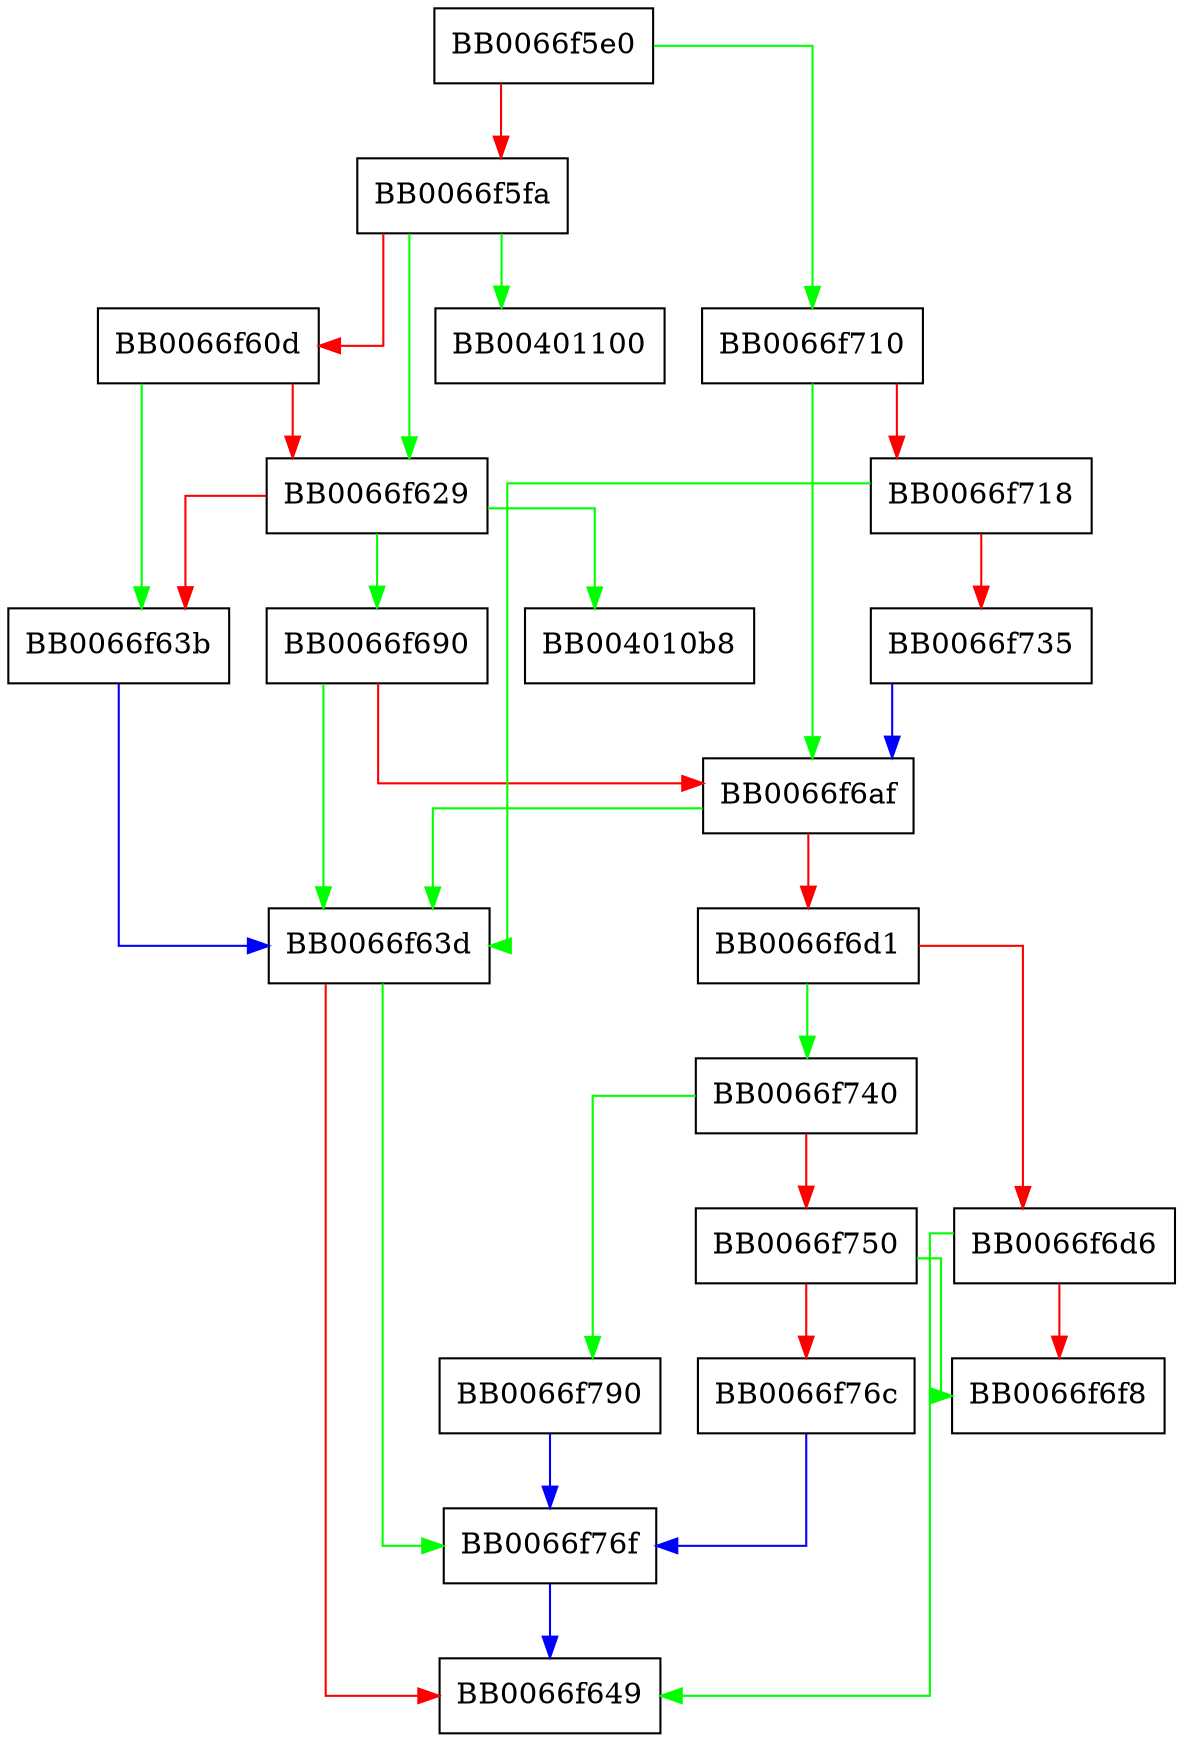 digraph X509V3_add_value {
  node [shape="box"];
  graph [splines=ortho];
  BB0066f5e0 -> BB0066f710 [color="green"];
  BB0066f5e0 -> BB0066f5fa [color="red"];
  BB0066f5fa -> BB00401100 [color="green"];
  BB0066f5fa -> BB0066f629 [color="green"];
  BB0066f5fa -> BB0066f60d [color="red"];
  BB0066f60d -> BB0066f63b [color="green"];
  BB0066f60d -> BB0066f629 [color="red"];
  BB0066f629 -> BB004010b8 [color="green"];
  BB0066f629 -> BB0066f690 [color="green"];
  BB0066f629 -> BB0066f63b [color="red"];
  BB0066f63b -> BB0066f63d [color="blue"];
  BB0066f63d -> BB0066f76f [color="green"];
  BB0066f63d -> BB0066f649 [color="red"];
  BB0066f690 -> BB0066f63d [color="green"];
  BB0066f690 -> BB0066f6af [color="red"];
  BB0066f6af -> BB0066f63d [color="green"];
  BB0066f6af -> BB0066f6d1 [color="red"];
  BB0066f6d1 -> BB0066f740 [color="green"];
  BB0066f6d1 -> BB0066f6d6 [color="red"];
  BB0066f6d6 -> BB0066f649 [color="green"];
  BB0066f6d6 -> BB0066f6f8 [color="red"];
  BB0066f710 -> BB0066f6af [color="green"];
  BB0066f710 -> BB0066f718 [color="red"];
  BB0066f718 -> BB0066f63d [color="green"];
  BB0066f718 -> BB0066f735 [color="red"];
  BB0066f735 -> BB0066f6af [color="blue"];
  BB0066f740 -> BB0066f790 [color="green"];
  BB0066f740 -> BB0066f750 [color="red"];
  BB0066f750 -> BB0066f6f8 [color="green"];
  BB0066f750 -> BB0066f76c [color="red"];
  BB0066f76c -> BB0066f76f [color="blue"];
  BB0066f76f -> BB0066f649 [color="blue"];
  BB0066f790 -> BB0066f76f [color="blue"];
}
